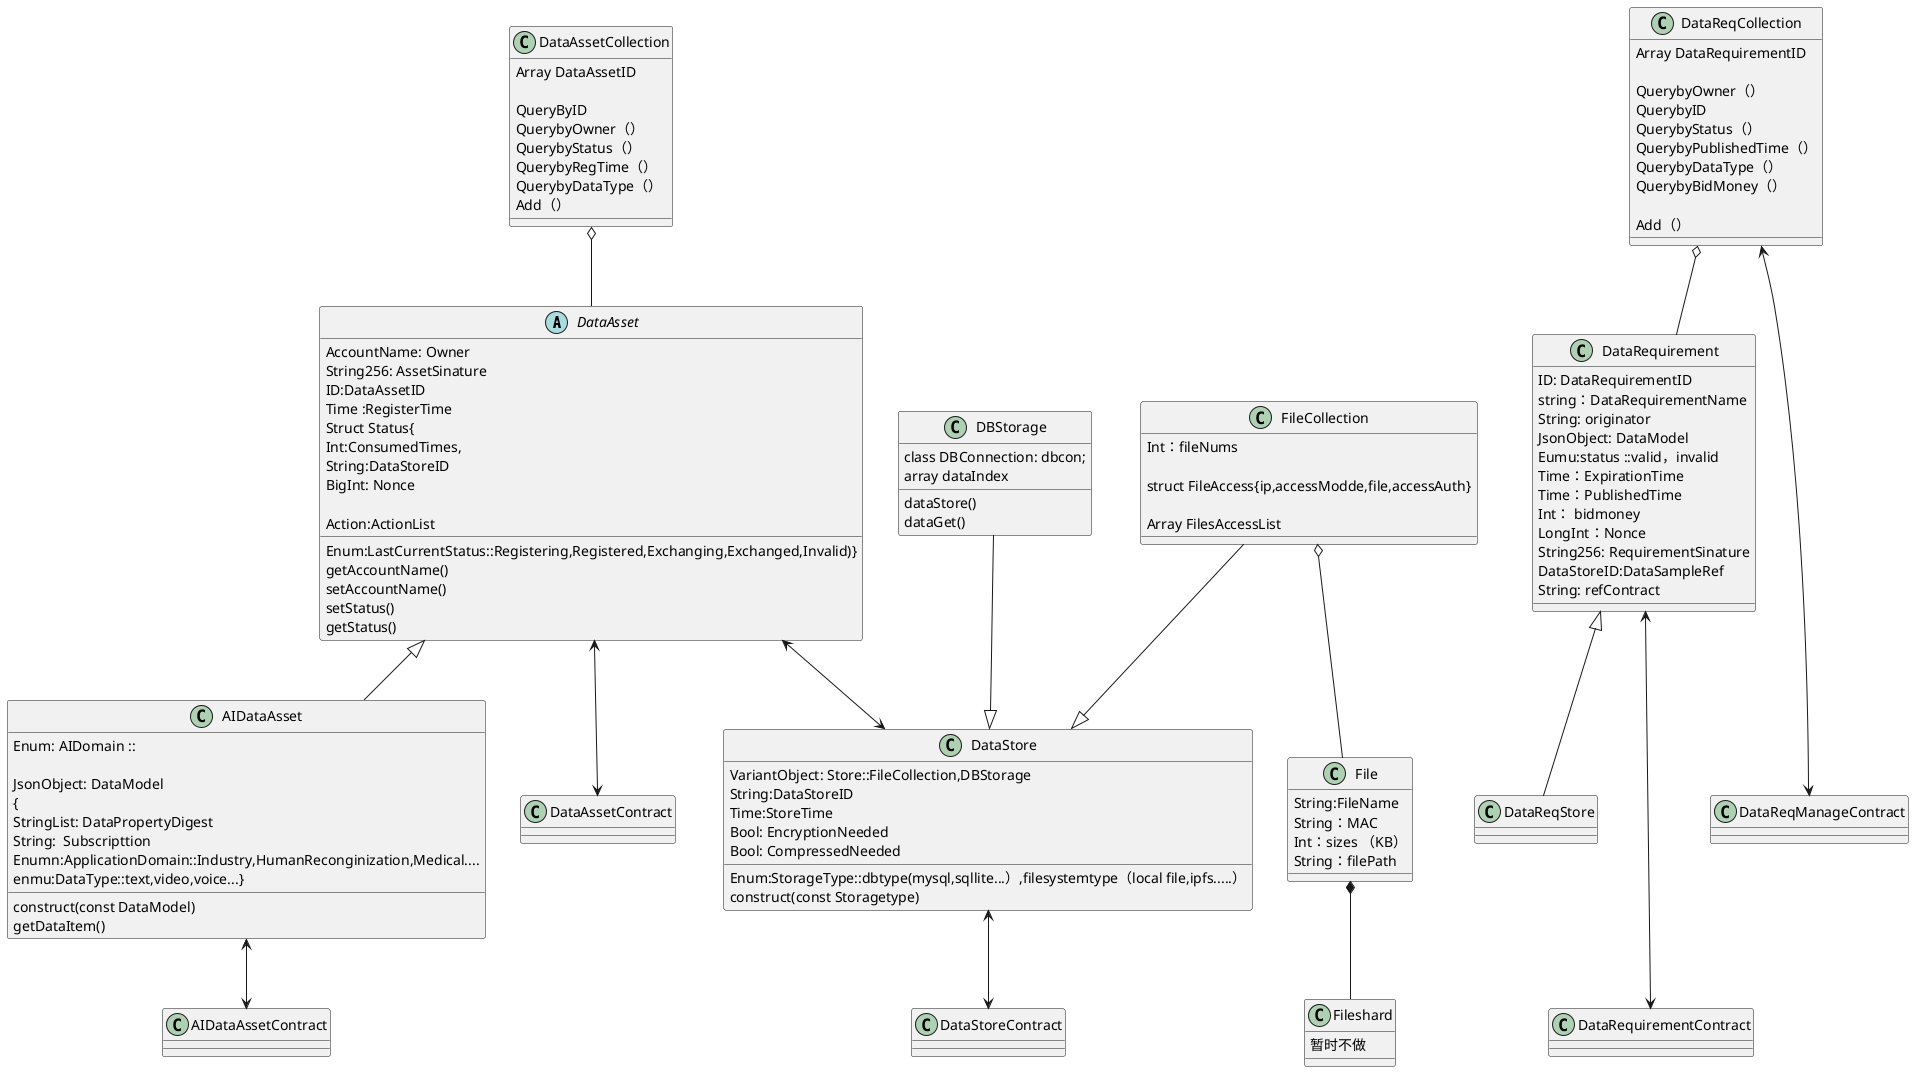 @startumlabstract DataAsset{  AccountName: Owner  String256: AssetSinature  ID:DataAssetID  Time :RegisterTime  Struct Status{  Int:ConsumedTimes,  Enum:LastCurrentStatus::Registering,Registered,Exchanging,Exchanged,Invalid)}  String:DataStoreID  BigInt: Nonce  Action:ActionList  getAccountName()  setAccountName()  setStatus()  getStatus()}class AIDataAsset{ Enum: AIDomain :: JsonObject: DataModel {   StringList: DataPropertyDigest   String:  Subscripttion   Enumn:ApplicationDomain::Industry,HumanReconginization,Medical....   enmu:DataType::text,video,voice...}  construct(const DataModel)  getDataItem()}class DataStore{  Enum:StorageType::dbtype(mysql,sqllite...）,filesystemtype（local file,ipfs.....）  VariantObject: Store::FileCollection,DBStorage  String:DataStoreID  Time:StoreTime  Bool: EncryptionNeeded  Bool: CompressedNeeded  construct(const Storagetype)}class File{  String:FileName  String：MAC  Int：sizes （KB）  String：filePath}class DataRequirement{   ID: DataRequirementID   string：DataRequirementName   String: originator   JsonObject: DataModel   Eumu:status ::valid，invalid   Time：ExpirationTime   Time：PublishedTime   Int： bidmoney   LongInt：Nonce   String256: RequirementSinature   DataStoreID:DataSampleRef   String: refContract}class DataAssetCollection{Array DataAssetIDQueryByIDQuerybyOwner（）QuerybyStatus（）QuerybyRegTime（）QuerybyDataType（）Add（）}class FileCollection{   Int：fileNums   struct FileAccess{ip,accessModde,file,accessAuth}   Array FilesAccessList}class Fileshard{暂时不做}class DataReqStoreclass DataReqCollection{Array DataRequirementIDQuerybyOwner（）QuerybyIDQuerybyStatus（）QuerybyPublishedTime（）QuerybyDataType（）QuerybyBidMoney（）Add（）}class DBStorage{  class DBConnection: dbcon;  array dataIndex  dataStore()  dataGet()}DataAsset <|--AIDataAssetDataAssetCollection  o-- DataAssetDataAsset <-->DataStoreFileCollection --|> DataStoreDBStorage --|> DataStoreFileCollection o--FileFile *-- FileshardDataReqCollection o-- DataRequirementDataRequirement <|-- DataReqStoreDataRequirement<--->DataRequirementContractDataReqCollection<--->DataReqManageContractDataStore<-->DataStoreContractDataAsset<-->DataAssetContractAIDataAsset<-->AIDataAssetContract@enduml